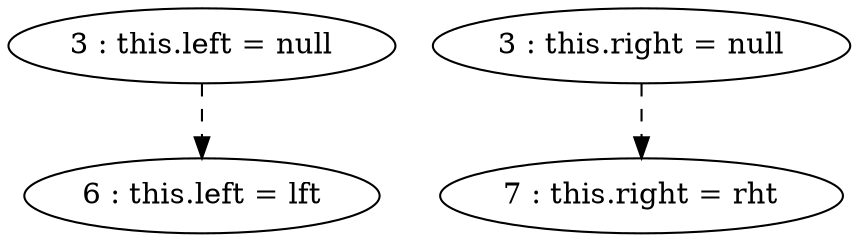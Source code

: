 digraph G {
"3 : this.left = null"
"3 : this.left = null" -> "6 : this.left = lft" [style=dashed]
"3 : this.right = null"
"3 : this.right = null" -> "7 : this.right = rht" [style=dashed]
"6 : this.left = lft"
"7 : this.right = rht"
}